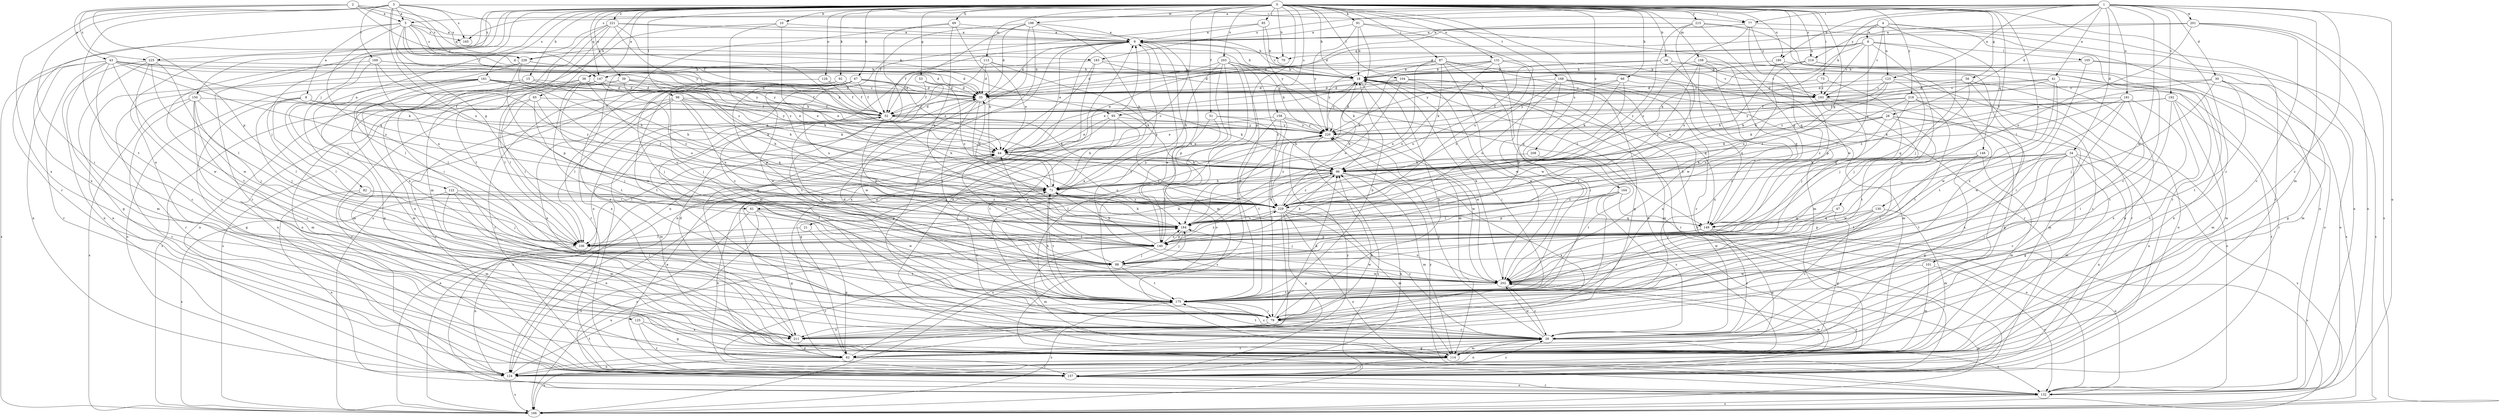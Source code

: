 strict digraph  {
0;
1;
2;
3;
4;
5;
6;
8;
9;
10;
15;
16;
18;
21;
26;
28;
30;
34;
35;
36;
39;
41;
43;
44;
47;
51;
52;
53;
56;
61;
62;
65;
66;
67;
69;
70;
71;
73;
77;
79;
82;
85;
87;
88;
91;
92;
95;
96;
98;
101;
104;
105;
106;
108;
113;
114;
122;
123;
124;
125;
128;
130;
131;
132;
140;
147;
148;
149;
150;
157;
158;
161;
164;
165;
166;
168;
169;
175;
180;
181;
183;
184;
192;
193;
198;
201;
202;
203;
208;
211;
215;
218;
219;
220;
221;
225;
228;
229;
0 -> 10  [label=b];
0 -> 15  [label=b];
0 -> 16  [label=b];
0 -> 18  [label=b];
0 -> 21  [label=c];
0 -> 26  [label=c];
0 -> 36  [label=e];
0 -> 39  [label=e];
0 -> 47  [label=f];
0 -> 51  [label=f];
0 -> 53  [label=g];
0 -> 56  [label=g];
0 -> 61  [label=g];
0 -> 65  [label=h];
0 -> 66  [label=h];
0 -> 67  [label=h];
0 -> 69  [label=h];
0 -> 70  [label=h];
0 -> 73  [label=i];
0 -> 77  [label=i];
0 -> 82  [label=j];
0 -> 85  [label=j];
0 -> 87  [label=j];
0 -> 91  [label=k];
0 -> 92  [label=k];
0 -> 98  [label=l];
0 -> 101  [label=l];
0 -> 104  [label=l];
0 -> 108  [label=m];
0 -> 113  [label=m];
0 -> 122  [label=n];
0 -> 125  [label=o];
0 -> 128  [label=o];
0 -> 130  [label=o];
0 -> 131  [label=o];
0 -> 140  [label=p];
0 -> 147  [label=q];
0 -> 150  [label=r];
0 -> 157  [label=r];
0 -> 158  [label=s];
0 -> 161  [label=s];
0 -> 164  [label=s];
0 -> 168  [label=t];
0 -> 180  [label=u];
0 -> 198  [label=w];
0 -> 203  [label=x];
0 -> 208  [label=x];
0 -> 215  [label=y];
0 -> 218  [label=y];
0 -> 219  [label=y];
0 -> 221  [label=z];
0 -> 225  [label=z];
1 -> 5  [label=a];
1 -> 26  [label=c];
1 -> 28  [label=d];
1 -> 30  [label=d];
1 -> 34  [label=d];
1 -> 41  [label=e];
1 -> 77  [label=i];
1 -> 95  [label=k];
1 -> 114  [label=m];
1 -> 123  [label=n];
1 -> 132  [label=o];
1 -> 165  [label=s];
1 -> 180  [label=u];
1 -> 181  [label=u];
1 -> 183  [label=u];
1 -> 192  [label=v];
1 -> 201  [label=w];
1 -> 202  [label=w];
2 -> 5  [label=a];
2 -> 43  [label=e];
2 -> 95  [label=k];
2 -> 140  [label=p];
2 -> 183  [label=u];
2 -> 225  [label=z];
2 -> 228  [label=z];
3 -> 5  [label=a];
3 -> 52  [label=f];
3 -> 77  [label=i];
3 -> 79  [label=i];
3 -> 88  [label=j];
3 -> 147  [label=q];
3 -> 165  [label=s];
3 -> 169  [label=t];
3 -> 175  [label=t];
3 -> 184  [label=u];
3 -> 211  [label=x];
4 -> 6  [label=a];
4 -> 26  [label=c];
4 -> 123  [label=n];
4 -> 147  [label=q];
4 -> 148  [label=q];
4 -> 157  [label=r];
4 -> 193  [label=v];
4 -> 219  [label=y];
5 -> 8  [label=a];
5 -> 9  [label=a];
5 -> 35  [label=d];
5 -> 52  [label=f];
5 -> 61  [label=g];
5 -> 149  [label=q];
5 -> 165  [label=s];
5 -> 211  [label=x];
5 -> 220  [label=y];
5 -> 228  [label=z];
6 -> 70  [label=h];
6 -> 88  [label=j];
6 -> 96  [label=k];
6 -> 105  [label=l];
6 -> 106  [label=l];
6 -> 193  [label=v];
6 -> 202  [label=w];
6 -> 228  [label=z];
8 -> 44  [label=e];
8 -> 52  [label=f];
8 -> 62  [label=g];
8 -> 88  [label=j];
8 -> 96  [label=k];
8 -> 106  [label=l];
9 -> 18  [label=b];
9 -> 35  [label=d];
9 -> 44  [label=e];
9 -> 52  [label=f];
9 -> 70  [label=h];
9 -> 114  [label=m];
9 -> 124  [label=n];
9 -> 175  [label=t];
9 -> 220  [label=y];
9 -> 228  [label=z];
10 -> 9  [label=a];
10 -> 71  [label=h];
10 -> 114  [label=m];
10 -> 229  [label=z];
15 -> 35  [label=d];
15 -> 71  [label=h];
15 -> 114  [label=m];
15 -> 211  [label=x];
16 -> 18  [label=b];
16 -> 114  [label=m];
16 -> 157  [label=r];
16 -> 184  [label=u];
16 -> 193  [label=v];
18 -> 35  [label=d];
18 -> 79  [label=i];
18 -> 114  [label=m];
18 -> 157  [label=r];
18 -> 193  [label=v];
18 -> 220  [label=y];
21 -> 62  [label=g];
21 -> 106  [label=l];
26 -> 62  [label=g];
26 -> 114  [label=m];
26 -> 124  [label=n];
26 -> 132  [label=o];
26 -> 175  [label=t];
26 -> 202  [label=w];
26 -> 220  [label=y];
28 -> 44  [label=e];
28 -> 79  [label=i];
28 -> 96  [label=k];
28 -> 124  [label=n];
28 -> 211  [label=x];
28 -> 220  [label=y];
28 -> 229  [label=z];
30 -> 62  [label=g];
30 -> 88  [label=j];
30 -> 114  [label=m];
30 -> 175  [label=t];
30 -> 193  [label=v];
30 -> 229  [label=z];
34 -> 26  [label=c];
34 -> 62  [label=g];
34 -> 71  [label=h];
34 -> 79  [label=i];
34 -> 96  [label=k];
34 -> 106  [label=l];
34 -> 114  [label=m];
34 -> 124  [label=n];
34 -> 166  [label=s];
34 -> 175  [label=t];
34 -> 229  [label=z];
35 -> 52  [label=f];
35 -> 88  [label=j];
35 -> 96  [label=k];
35 -> 184  [label=u];
35 -> 202  [label=w];
36 -> 35  [label=d];
36 -> 106  [label=l];
36 -> 124  [label=n];
36 -> 175  [label=t];
36 -> 184  [label=u];
36 -> 202  [label=w];
39 -> 35  [label=d];
39 -> 44  [label=e];
39 -> 52  [label=f];
39 -> 124  [label=n];
39 -> 166  [label=s];
39 -> 229  [label=z];
41 -> 35  [label=d];
41 -> 96  [label=k];
41 -> 114  [label=m];
41 -> 175  [label=t];
41 -> 193  [label=v];
41 -> 202  [label=w];
43 -> 18  [label=b];
43 -> 26  [label=c];
43 -> 35  [label=d];
43 -> 62  [label=g];
43 -> 96  [label=k];
43 -> 124  [label=n];
43 -> 157  [label=r];
43 -> 166  [label=s];
43 -> 202  [label=w];
43 -> 220  [label=y];
43 -> 229  [label=z];
44 -> 96  [label=k];
44 -> 106  [label=l];
44 -> 184  [label=u];
44 -> 229  [label=z];
47 -> 62  [label=g];
47 -> 88  [label=j];
47 -> 149  [label=q];
51 -> 62  [label=g];
51 -> 79  [label=i];
51 -> 96  [label=k];
51 -> 220  [label=y];
52 -> 18  [label=b];
52 -> 35  [label=d];
52 -> 71  [label=h];
52 -> 96  [label=k];
52 -> 114  [label=m];
52 -> 140  [label=p];
52 -> 202  [label=w];
52 -> 220  [label=y];
53 -> 35  [label=d];
53 -> 52  [label=f];
53 -> 175  [label=t];
53 -> 229  [label=z];
56 -> 26  [label=c];
56 -> 35  [label=d];
56 -> 124  [label=n];
56 -> 149  [label=q];
56 -> 220  [label=y];
61 -> 62  [label=g];
61 -> 132  [label=o];
61 -> 166  [label=s];
61 -> 184  [label=u];
61 -> 202  [label=w];
62 -> 9  [label=a];
62 -> 26  [label=c];
62 -> 157  [label=r];
62 -> 166  [label=s];
62 -> 184  [label=u];
65 -> 52  [label=f];
65 -> 88  [label=j];
65 -> 106  [label=l];
65 -> 157  [label=r];
65 -> 184  [label=u];
66 -> 35  [label=d];
66 -> 96  [label=k];
66 -> 149  [label=q];
66 -> 220  [label=y];
66 -> 229  [label=z];
67 -> 35  [label=d];
67 -> 44  [label=e];
67 -> 52  [label=f];
67 -> 79  [label=i];
67 -> 96  [label=k];
67 -> 140  [label=p];
67 -> 157  [label=r];
67 -> 175  [label=t];
67 -> 184  [label=u];
67 -> 202  [label=w];
67 -> 211  [label=x];
69 -> 9  [label=a];
69 -> 26  [label=c];
69 -> 71  [label=h];
69 -> 166  [label=s];
69 -> 184  [label=u];
71 -> 35  [label=d];
71 -> 124  [label=n];
71 -> 175  [label=t];
71 -> 220  [label=y];
71 -> 229  [label=z];
73 -> 35  [label=d];
73 -> 88  [label=j];
73 -> 193  [label=v];
77 -> 9  [label=a];
77 -> 35  [label=d];
77 -> 132  [label=o];
77 -> 149  [label=q];
77 -> 211  [label=x];
77 -> 229  [label=z];
79 -> 9  [label=a];
79 -> 18  [label=b];
79 -> 26  [label=c];
79 -> 52  [label=f];
79 -> 71  [label=h];
79 -> 96  [label=k];
79 -> 211  [label=x];
82 -> 114  [label=m];
82 -> 132  [label=o];
82 -> 140  [label=p];
82 -> 229  [label=z];
85 -> 9  [label=a];
85 -> 18  [label=b];
85 -> 52  [label=f];
85 -> 220  [label=y];
87 -> 18  [label=b];
87 -> 44  [label=e];
87 -> 62  [label=g];
87 -> 79  [label=i];
87 -> 96  [label=k];
87 -> 157  [label=r];
87 -> 184  [label=u];
87 -> 202  [label=w];
87 -> 220  [label=y];
88 -> 44  [label=e];
88 -> 175  [label=t];
88 -> 202  [label=w];
91 -> 9  [label=a];
91 -> 18  [label=b];
91 -> 71  [label=h];
91 -> 149  [label=q];
91 -> 184  [label=u];
91 -> 220  [label=y];
92 -> 35  [label=d];
92 -> 52  [label=f];
92 -> 88  [label=j];
92 -> 166  [label=s];
95 -> 44  [label=e];
95 -> 71  [label=h];
95 -> 166  [label=s];
95 -> 175  [label=t];
95 -> 220  [label=y];
96 -> 71  [label=h];
96 -> 106  [label=l];
96 -> 114  [label=m];
96 -> 184  [label=u];
96 -> 211  [label=x];
96 -> 229  [label=z];
98 -> 52  [label=f];
98 -> 71  [label=h];
98 -> 96  [label=k];
98 -> 106  [label=l];
98 -> 149  [label=q];
98 -> 157  [label=r];
98 -> 184  [label=u];
98 -> 211  [label=x];
98 -> 220  [label=y];
101 -> 114  [label=m];
101 -> 132  [label=o];
101 -> 202  [label=w];
104 -> 35  [label=d];
104 -> 44  [label=e];
104 -> 114  [label=m];
104 -> 149  [label=q];
104 -> 184  [label=u];
104 -> 202  [label=w];
105 -> 18  [label=b];
105 -> 79  [label=i];
105 -> 132  [label=o];
105 -> 166  [label=s];
106 -> 96  [label=k];
106 -> 124  [label=n];
106 -> 175  [label=t];
108 -> 18  [label=b];
108 -> 124  [label=n];
108 -> 149  [label=q];
108 -> 202  [label=w];
108 -> 211  [label=x];
108 -> 229  [label=z];
113 -> 18  [label=b];
113 -> 26  [label=c];
113 -> 35  [label=d];
113 -> 44  [label=e];
113 -> 157  [label=r];
113 -> 229  [label=z];
114 -> 9  [label=a];
114 -> 18  [label=b];
114 -> 124  [label=n];
114 -> 157  [label=r];
122 -> 79  [label=i];
122 -> 88  [label=j];
122 -> 114  [label=m];
122 -> 166  [label=s];
122 -> 229  [label=z];
123 -> 35  [label=d];
123 -> 88  [label=j];
123 -> 96  [label=k];
123 -> 157  [label=r];
123 -> 193  [label=v];
123 -> 229  [label=z];
124 -> 166  [label=s];
124 -> 175  [label=t];
125 -> 62  [label=g];
125 -> 157  [label=r];
125 -> 211  [label=x];
128 -> 35  [label=d];
128 -> 52  [label=f];
128 -> 88  [label=j];
130 -> 26  [label=c];
130 -> 114  [label=m];
130 -> 140  [label=p];
130 -> 149  [label=q];
130 -> 202  [label=w];
131 -> 18  [label=b];
131 -> 35  [label=d];
131 -> 71  [label=h];
131 -> 175  [label=t];
131 -> 184  [label=u];
131 -> 193  [label=v];
131 -> 202  [label=w];
132 -> 157  [label=r];
132 -> 166  [label=s];
132 -> 220  [label=y];
140 -> 9  [label=a];
140 -> 44  [label=e];
140 -> 71  [label=h];
140 -> 88  [label=j];
140 -> 96  [label=k];
140 -> 114  [label=m];
140 -> 157  [label=r];
140 -> 184  [label=u];
140 -> 202  [label=w];
140 -> 229  [label=z];
147 -> 35  [label=d];
147 -> 44  [label=e];
147 -> 71  [label=h];
147 -> 106  [label=l];
147 -> 124  [label=n];
148 -> 62  [label=g];
148 -> 96  [label=k];
148 -> 114  [label=m];
148 -> 175  [label=t];
148 -> 202  [label=w];
149 -> 26  [label=c];
149 -> 62  [label=g];
149 -> 88  [label=j];
149 -> 106  [label=l];
149 -> 132  [label=o];
149 -> 140  [label=p];
149 -> 166  [label=s];
150 -> 26  [label=c];
150 -> 52  [label=f];
150 -> 88  [label=j];
150 -> 106  [label=l];
150 -> 114  [label=m];
150 -> 157  [label=r];
150 -> 166  [label=s];
157 -> 18  [label=b];
157 -> 26  [label=c];
157 -> 44  [label=e];
157 -> 71  [label=h];
157 -> 96  [label=k];
157 -> 132  [label=o];
157 -> 202  [label=w];
157 -> 220  [label=y];
158 -> 44  [label=e];
158 -> 79  [label=i];
158 -> 166  [label=s];
158 -> 175  [label=t];
158 -> 202  [label=w];
158 -> 220  [label=y];
161 -> 35  [label=d];
161 -> 44  [label=e];
161 -> 62  [label=g];
161 -> 96  [label=k];
161 -> 106  [label=l];
161 -> 114  [label=m];
161 -> 132  [label=o];
161 -> 157  [label=r];
161 -> 193  [label=v];
161 -> 229  [label=z];
164 -> 26  [label=c];
164 -> 79  [label=i];
164 -> 106  [label=l];
164 -> 132  [label=o];
164 -> 140  [label=p];
164 -> 229  [label=z];
166 -> 44  [label=e];
166 -> 184  [label=u];
166 -> 202  [label=w];
168 -> 26  [label=c];
168 -> 35  [label=d];
168 -> 114  [label=m];
168 -> 140  [label=p];
168 -> 184  [label=u];
168 -> 193  [label=v];
168 -> 211  [label=x];
168 -> 229  [label=z];
169 -> 18  [label=b];
169 -> 106  [label=l];
169 -> 175  [label=t];
169 -> 184  [label=u];
169 -> 220  [label=y];
169 -> 229  [label=z];
175 -> 18  [label=b];
175 -> 26  [label=c];
175 -> 35  [label=d];
175 -> 71  [label=h];
175 -> 79  [label=i];
175 -> 166  [label=s];
180 -> 18  [label=b];
180 -> 71  [label=h];
180 -> 132  [label=o];
180 -> 140  [label=p];
181 -> 52  [label=f];
181 -> 79  [label=i];
181 -> 175  [label=t];
181 -> 202  [label=w];
181 -> 211  [label=x];
181 -> 229  [label=z];
183 -> 18  [label=b];
183 -> 52  [label=f];
183 -> 124  [label=n];
183 -> 149  [label=q];
183 -> 211  [label=x];
184 -> 71  [label=h];
184 -> 88  [label=j];
184 -> 140  [label=p];
192 -> 26  [label=c];
192 -> 52  [label=f];
192 -> 96  [label=k];
192 -> 114  [label=m];
192 -> 157  [label=r];
192 -> 175  [label=t];
192 -> 220  [label=y];
193 -> 62  [label=g];
193 -> 88  [label=j];
193 -> 175  [label=t];
198 -> 9  [label=a];
198 -> 26  [label=c];
198 -> 35  [label=d];
198 -> 62  [label=g];
198 -> 71  [label=h];
198 -> 132  [label=o];
198 -> 157  [label=r];
201 -> 9  [label=a];
201 -> 26  [label=c];
201 -> 35  [label=d];
201 -> 132  [label=o];
201 -> 166  [label=s];
201 -> 184  [label=u];
202 -> 9  [label=a];
202 -> 18  [label=b];
202 -> 26  [label=c];
202 -> 157  [label=r];
202 -> 175  [label=t];
202 -> 184  [label=u];
203 -> 18  [label=b];
203 -> 35  [label=d];
203 -> 71  [label=h];
203 -> 96  [label=k];
203 -> 114  [label=m];
203 -> 132  [label=o];
203 -> 140  [label=p];
203 -> 175  [label=t];
203 -> 229  [label=z];
208 -> 96  [label=k];
208 -> 175  [label=t];
211 -> 35  [label=d];
211 -> 62  [label=g];
211 -> 96  [label=k];
215 -> 9  [label=a];
215 -> 132  [label=o];
215 -> 157  [label=r];
215 -> 184  [label=u];
215 -> 202  [label=w];
215 -> 229  [label=z];
218 -> 52  [label=f];
218 -> 96  [label=k];
218 -> 114  [label=m];
218 -> 132  [label=o];
218 -> 149  [label=q];
218 -> 175  [label=t];
218 -> 220  [label=y];
219 -> 18  [label=b];
219 -> 124  [label=n];
219 -> 166  [label=s];
219 -> 184  [label=u];
219 -> 220  [label=y];
220 -> 44  [label=e];
220 -> 166  [label=s];
220 -> 202  [label=w];
220 -> 229  [label=z];
221 -> 9  [label=a];
221 -> 79  [label=i];
221 -> 96  [label=k];
221 -> 157  [label=r];
221 -> 175  [label=t];
221 -> 193  [label=v];
221 -> 211  [label=x];
221 -> 229  [label=z];
225 -> 18  [label=b];
225 -> 26  [label=c];
225 -> 106  [label=l];
225 -> 114  [label=m];
225 -> 124  [label=n];
225 -> 202  [label=w];
228 -> 18  [label=b];
228 -> 35  [label=d];
228 -> 71  [label=h];
228 -> 106  [label=l];
228 -> 124  [label=n];
228 -> 140  [label=p];
229 -> 18  [label=b];
229 -> 26  [label=c];
229 -> 62  [label=g];
229 -> 71  [label=h];
229 -> 114  [label=m];
229 -> 124  [label=n];
229 -> 132  [label=o];
229 -> 149  [label=q];
229 -> 184  [label=u];
}
